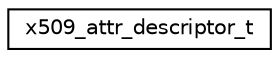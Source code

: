digraph "Graphical Class Hierarchy"
{
 // LATEX_PDF_SIZE
  edge [fontname="Helvetica",fontsize="10",labelfontname="Helvetica",labelfontsize="10"];
  node [fontname="Helvetica",fontsize="10",shape=record];
  rankdir="LR";
  Node0 [label="x509_attr_descriptor_t",height=0.2,width=0.4,color="black", fillcolor="white", style="filled",URL="$d1/d7c/structx509__attr__descriptor__t.html",tooltip=" "];
}
